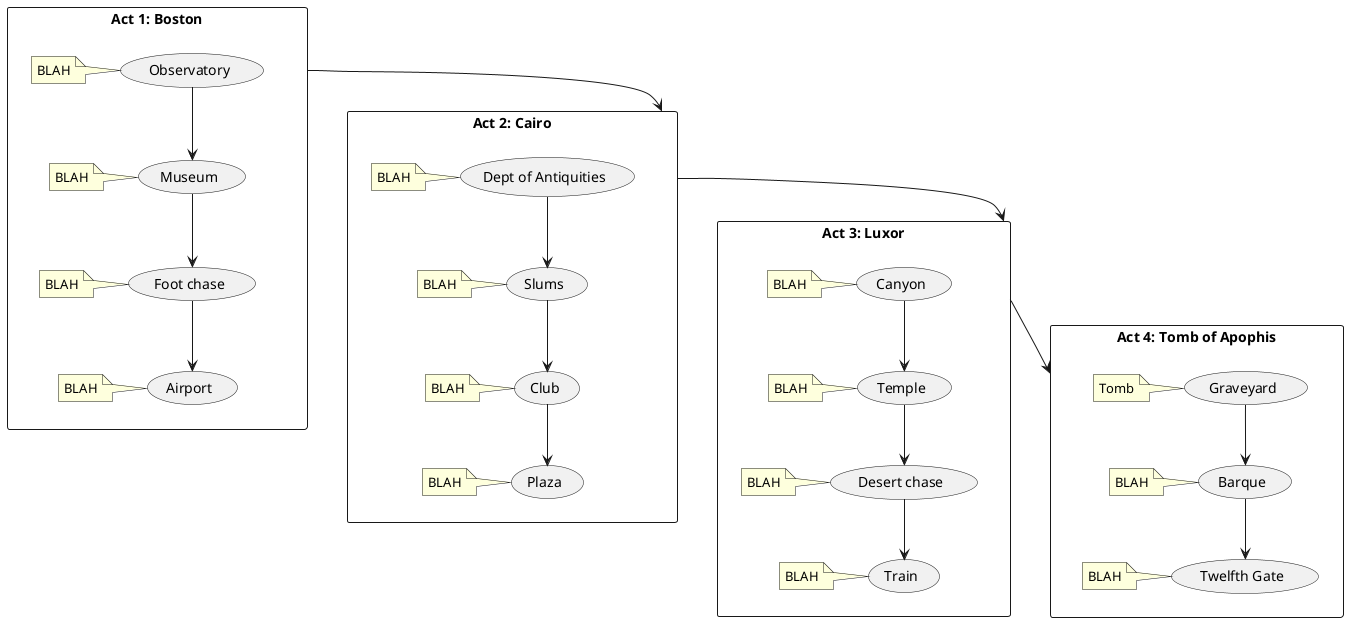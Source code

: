 @startuml

' left to right direction

'default
top to bottom direction


rectangle Act1 as "Act 1: Boston" {
usecase "Observatory" as a1s1
note left
BLAH
end note
usecase "Museum" as a1s2a
note left
BLAH
end note
usecase "Foot chase" as a1s2b
note left
BLAH
end note
usecase "Airport" as a1s3
note left
BLAH
end note
}

a1s1 --> a1s2a
a1s2a --> a1s2b
a1s2b --> a1s3




rectangle Act2 as "Act 2: Cairo" {
usecase "Dept of Antiquities" as a2s1
note left
BLAH
end note
usecase "Slums" as a2s2
note left
BLAH
end note
usecase "Club" as a2s3
note left
BLAH
end note
usecase "Plaza" as a2s4
note left
BLAH
end note
}

a2s1 --> a2s2
a2s2 --> a2s3
a2s3 --> a2s4


rectangle Act3 as "Act 3: Luxor" {
usecase "Canyon" as a3s1
note left
BLAH
end note
usecase "Temple" as a3s2
note left
BLAH
end note
usecase "Desert chase" as a3s3
note left
BLAH
end note
usecase "Train" as a3s4
note left
BLAH
end note
}

a3s1 --> a3s2
a3s2 --> a3s3
a3s3 --> a3s4

rectangle Act4 as "Act 4: Tomb of Apophis" {
usecase "Graveyard" as a4s1
note left
Tomb
end note
usecase "Barque" as a4s2
note left
BLAH
end note
usecase "Twelfth Gate" as a4s3
note left
BLAH
end note


}
a4s1 --> a4s2
a4s2 --> a4s3


Act1 --> Act2 
Act2 --> Act3
Act3 --> Act4

@endumld